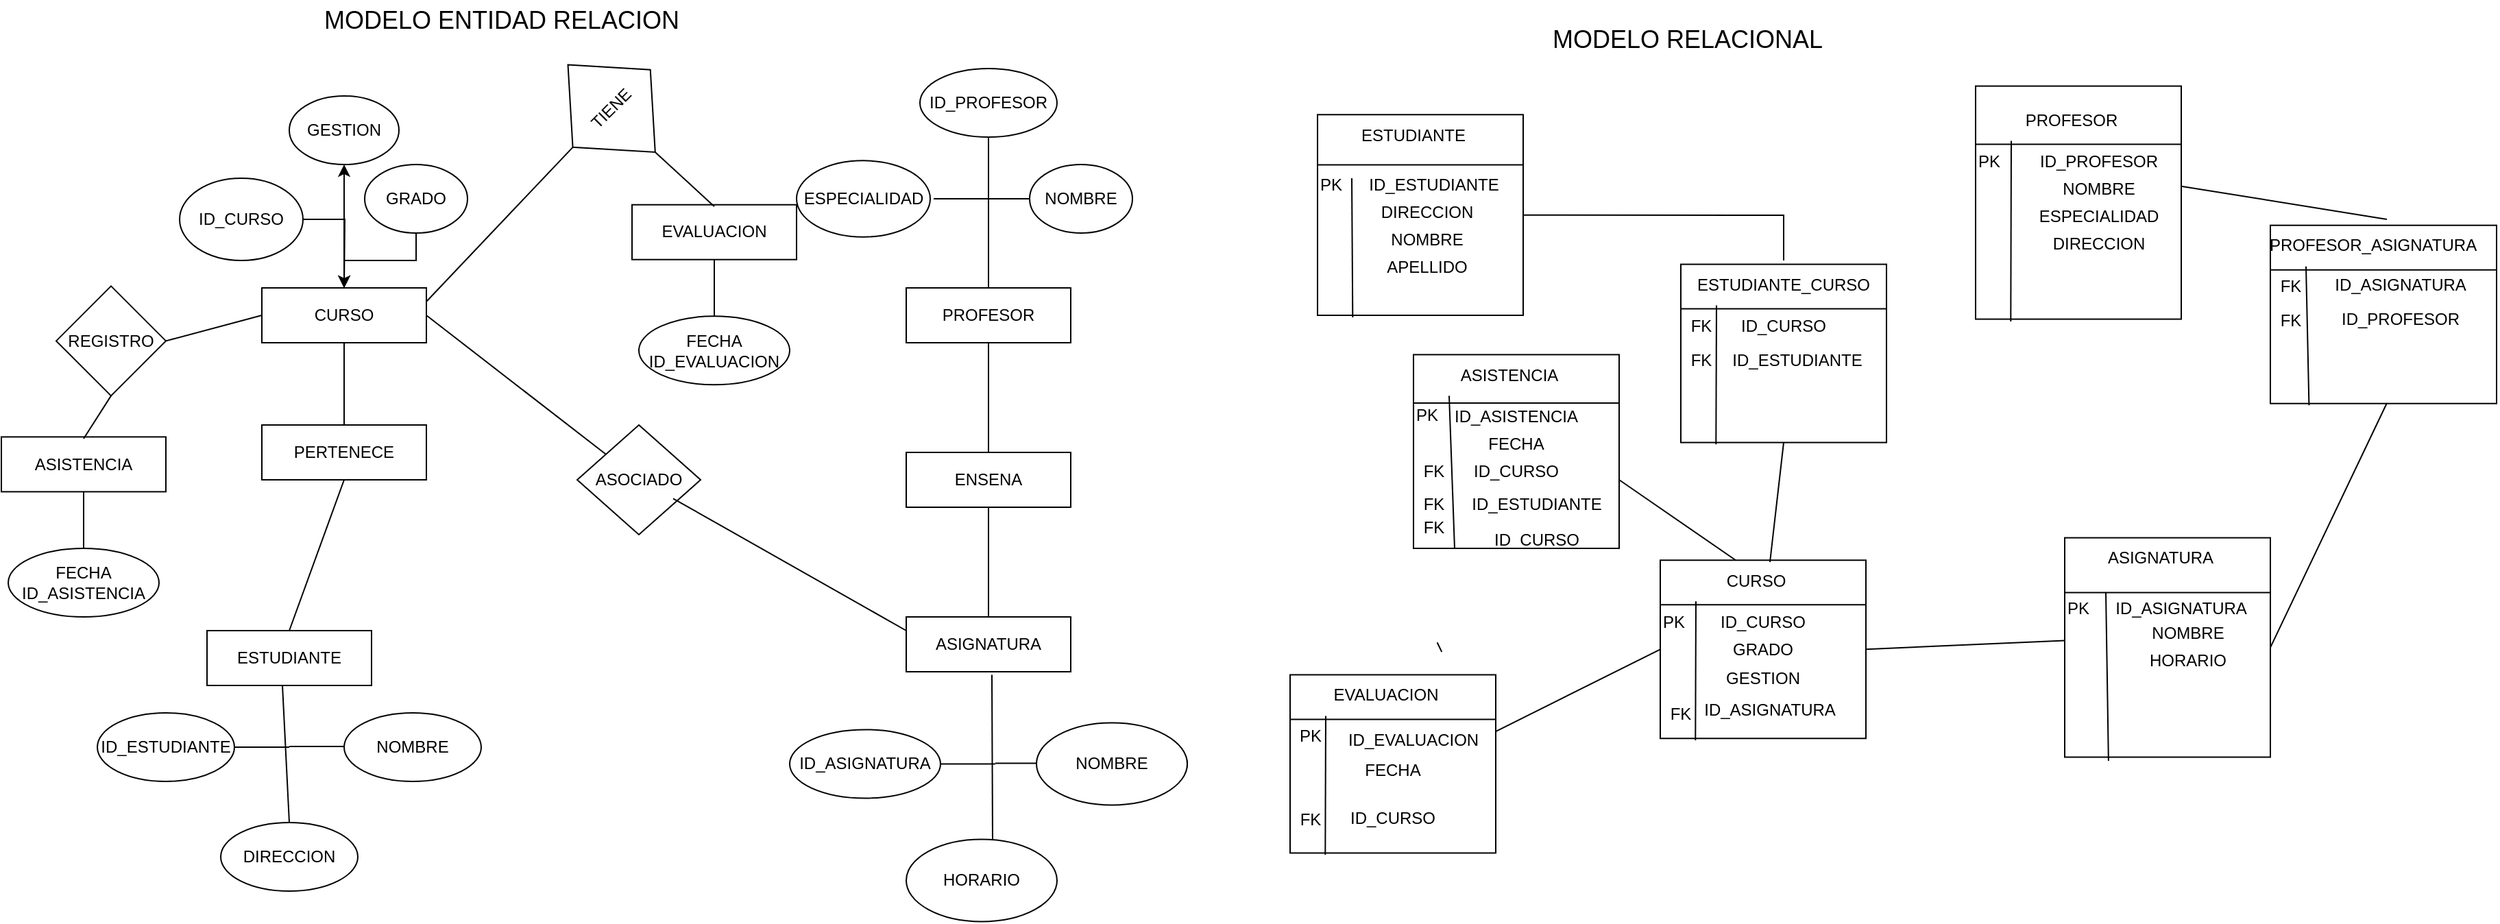 <mxfile version="24.7.7">
  <diagram name="Page-1" id="y10qe-rcsISh4g45nslB">
    <mxGraphModel dx="1948" dy="1969" grid="1" gridSize="10" guides="1" tooltips="1" connect="1" arrows="1" fold="1" page="1" pageScale="1" pageWidth="850" pageHeight="1100" math="0" shadow="0">
      <root>
        <mxCell id="0" />
        <mxCell id="1" parent="0" />
        <mxCell id="OK_pSjVrK_j9AIWoXB1a-1" value="ESTUDIANTE" style="rounded=0;whiteSpace=wrap;html=1;" parent="1" vertex="1">
          <mxGeometry x="220" y="380" width="120" height="40" as="geometry" />
        </mxCell>
        <mxCell id="OK_pSjVrK_j9AIWoXB1a-19" value="" style="edgeStyle=orthogonalEdgeStyle;rounded=0;orthogonalLoop=1;jettySize=auto;html=1;" parent="1" source="OK_pSjVrK_j9AIWoXB1a-2" target="OK_pSjVrK_j9AIWoXB1a-18" edge="1">
          <mxGeometry relative="1" as="geometry" />
        </mxCell>
        <mxCell id="OK_pSjVrK_j9AIWoXB1a-2" value="CURSO" style="rounded=0;whiteSpace=wrap;html=1;" parent="1" vertex="1">
          <mxGeometry x="260" y="130" width="120" height="40" as="geometry" />
        </mxCell>
        <mxCell id="OK_pSjVrK_j9AIWoXB1a-3" value="PROFESOR" style="rounded=0;whiteSpace=wrap;html=1;" parent="1" vertex="1">
          <mxGeometry x="730" y="130" width="120" height="40" as="geometry" />
        </mxCell>
        <mxCell id="OK_pSjVrK_j9AIWoXB1a-4" value="ASIGNATURA" style="rounded=0;whiteSpace=wrap;html=1;" parent="1" vertex="1">
          <mxGeometry x="730" y="370" width="120" height="40" as="geometry" />
        </mxCell>
        <mxCell id="OK_pSjVrK_j9AIWoXB1a-6" value="" style="endArrow=none;html=1;rounded=0;entryX=0.5;entryY=1;entryDx=0;entryDy=0;exitX=0.5;exitY=0;exitDx=0;exitDy=0;" parent="1" target="OK_pSjVrK_j9AIWoXB1a-2" edge="1">
          <mxGeometry width="50" height="50" relative="1" as="geometry">
            <mxPoint x="320" y="230" as="sourcePoint" />
            <mxPoint x="450" y="310" as="targetPoint" />
          </mxGeometry>
        </mxCell>
        <mxCell id="OK_pSjVrK_j9AIWoXB1a-7" value="" style="endArrow=none;html=1;rounded=0;entryX=0.5;entryY=1;entryDx=0;entryDy=0;exitX=0.5;exitY=0;exitDx=0;exitDy=0;" parent="1" source="OK_pSjVrK_j9AIWoXB1a-1" edge="1" target="wHgt7DHgq4H_kVuSihzv-115">
          <mxGeometry width="50" height="50" relative="1" as="geometry">
            <mxPoint x="319.5" y="370" as="sourcePoint" />
            <mxPoint x="319.5" y="310" as="targetPoint" />
          </mxGeometry>
        </mxCell>
        <mxCell id="OK_pSjVrK_j9AIWoXB1a-11" value="" style="endArrow=none;html=1;rounded=0;exitX=0.5;exitY=0;exitDx=0;exitDy=0;entryX=0.5;entryY=1;entryDx=0;entryDy=0;" parent="1" source="wHgt7DHgq4H_kVuSihzv-111" edge="1" target="OK_pSjVrK_j9AIWoXB1a-3">
          <mxGeometry width="50" height="50" relative="1" as="geometry">
            <mxPoint x="669.5" y="360" as="sourcePoint" />
            <mxPoint x="720" y="280" as="targetPoint" />
          </mxGeometry>
        </mxCell>
        <mxCell id="OK_pSjVrK_j9AIWoXB1a-14" value="" style="endArrow=none;html=1;rounded=0;entryX=1;entryY=0.5;entryDx=0;entryDy=0;" parent="1" source="OK_pSjVrK_j9AIWoXB1a-68" target="OK_pSjVrK_j9AIWoXB1a-2" edge="1">
          <mxGeometry width="50" height="50" relative="1" as="geometry">
            <mxPoint x="477.143" y="222.857" as="sourcePoint" />
            <mxPoint x="330" y="180" as="targetPoint" />
          </mxGeometry>
        </mxCell>
        <mxCell id="OK_pSjVrK_j9AIWoXB1a-18" value="GESTION" style="ellipse;whiteSpace=wrap;html=1;rounded=0;" parent="1" vertex="1">
          <mxGeometry x="280" y="-10" width="80" height="50" as="geometry" />
        </mxCell>
        <mxCell id="OK_pSjVrK_j9AIWoXB1a-22" value="DIRECCION" style="ellipse;whiteSpace=wrap;html=1;rounded=0;" parent="1" vertex="1">
          <mxGeometry x="230" y="520" width="100" height="50" as="geometry" />
        </mxCell>
        <mxCell id="OK_pSjVrK_j9AIWoXB1a-24" value="ID_ESTUDIANTE" style="ellipse;whiteSpace=wrap;html=1;rounded=0;" parent="1" vertex="1">
          <mxGeometry x="140" y="440" width="100" height="50" as="geometry" />
        </mxCell>
        <mxCell id="OK_pSjVrK_j9AIWoXB1a-26" value="NOMBRE" style="ellipse;whiteSpace=wrap;html=1;rounded=0;" parent="1" vertex="1">
          <mxGeometry x="320" y="440" width="100" height="50" as="geometry" />
        </mxCell>
        <mxCell id="OK_pSjVrK_j9AIWoXB1a-28" value="&lt;span style=&quot;color: rgba(0, 0, 0, 0); font-family: monospace; font-size: 0px; text-align: start; background-color: rgb(251, 251, 251);&quot;&gt;%3CmxGraphModel%3E%3Croot%3E%3CmxCell%20id%3D%220%22%2F%3E%3CmxCell%20id%3D%221%22%20parent%3D%220%22%2F%3E%3CmxCell%20id%3D%222%22%20value%3D%22%22%20style%3D%22endArrow%3Dnone%3Bhtml%3D1%3Brounded%3D0%3BentryX%3D1%3BentryY%3D0.5%3BentryDx%3D0%3BentryDy%3D0%3B%22%20edge%3D%221%22%20parent%3D%221%22%3E%3CmxGeometry%20width%3D%2250%22%20height%3D%2250%22%20relative%3D%221%22%20as%3D%22geometry%22%3E%3CmxPoint%20x%3D%22320%22%20y%3D%22455%22%20as%3D%22sourcePoint%22%2F%3E%3CmxPoint%20x%3D%22280%22%20y%3D%22455%22%20as%3D%22targetPoint%22%2F%3E%3C%2FmxGeometry%3E%3C%2FmxCell%3E%3C%2Froot%3E%3C%2FmxGraphModel%3E&lt;/span&gt;" style="endArrow=none;html=1;rounded=0;entryX=1;entryY=0.5;entryDx=0;entryDy=0;" parent="1" target="OK_pSjVrK_j9AIWoXB1a-24" edge="1">
          <mxGeometry width="50" height="50" relative="1" as="geometry">
            <mxPoint x="280" y="465" as="sourcePoint" />
            <mxPoint x="350" y="170" as="targetPoint" />
          </mxGeometry>
        </mxCell>
        <mxCell id="OK_pSjVrK_j9AIWoXB1a-29" value="&lt;span style=&quot;color: rgba(0, 0, 0, 0); font-family: monospace; font-size: 0px; text-align: start; background-color: rgb(251, 251, 251);&quot;&gt;%3CmxGraphModel%3E%3Croot%3E%3CmxCell%20id%3D%220%22%2F%3E%3CmxCell%20id%3D%221%22%20parent%3D%220%22%2F%3E%3CmxCell%20id%3D%222%22%20value%3D%22%22%20style%3D%22endArrow%3Dnone%3Bhtml%3D1%3Brounded%3D0%3BentryX%3D1%3BentryY%3D0.5%3BentryDx%3D0%3BentryDy%3D0%3B%22%20edge%3D%221%22%20parent%3D%221%22%3E%3CmxGeometry%20width%3D%2250%22%20height%3D%2250%22%20relative%3D%221%22%20as%3D%22geometry%22%3E%3CmxPoint%20x%3D%22320%22%20y%3D%22455%22%20as%3D%22sourcePoint%22%2F%3E%3CmxPoint%20x%3D%22280%22%20y%3D%22455%22%20as%3D%22targetPoint%22%2F%3E%3C%2FmxGeometry%3E%3C%2FmxCell%3E%3C%2Froot%3E%3C%2FmxGraphModel%3E&lt;/span&gt;" style="endArrow=none;html=1;rounded=0;entryX=1;entryY=0.5;entryDx=0;entryDy=0;" parent="1" edge="1">
          <mxGeometry width="50" height="50" relative="1" as="geometry">
            <mxPoint x="320" y="464.5" as="sourcePoint" />
            <mxPoint x="280" y="464.5" as="targetPoint" />
          </mxGeometry>
        </mxCell>
        <mxCell id="OK_pSjVrK_j9AIWoXB1a-30" value="ID_PROFESOR" style="ellipse;whiteSpace=wrap;html=1;rounded=0;" parent="1" vertex="1">
          <mxGeometry x="740" y="-30" width="100" height="50" as="geometry" />
        </mxCell>
        <mxCell id="OK_pSjVrK_j9AIWoXB1a-34" value="ID_ASIGNATURA" style="ellipse;whiteSpace=wrap;html=1;rounded=0;" parent="1" vertex="1">
          <mxGeometry x="645" y="452.22" width="110" height="50" as="geometry" />
        </mxCell>
        <mxCell id="OK_pSjVrK_j9AIWoXB1a-35" value="" style="ellipse;whiteSpace=wrap;html=1;rounded=0;" parent="1" vertex="1">
          <mxGeometry x="835" y="452.22" width="100" height="50" as="geometry" />
        </mxCell>
        <mxCell id="OK_pSjVrK_j9AIWoXB1a-36" value="&lt;span style=&quot;color: rgba(0, 0, 0, 0); font-family: monospace; font-size: 0px; text-align: start; background-color: rgb(251, 251, 251);&quot;&gt;%3CmxGraphModel%3E%3Croot%3E%3CmxCell%20id%3D%220%22%2F%3E%3CmxCell%20id%3D%221%22%20parent%3D%220%22%2F%3E%3CmxCell%20id%3D%222%22%20value%3D%22%22%20style%3D%22endArrow%3Dnone%3Bhtml%3D1%3Brounded%3D0%3BentryX%3D1%3BentryY%3D0.5%3BentryDx%3D0%3BentryDy%3D0%3B%22%20edge%3D%221%22%20parent%3D%221%22%3E%3CmxGeometry%20width%3D%2250%22%20height%3D%2250%22%20relative%3D%221%22%20as%3D%22geometry%22%3E%3CmxPoint%20x%3D%22320%22%20y%3D%22455%22%20as%3D%22sourcePoint%22%2F%3E%3CmxPoint%20x%3D%22280%22%20y%3D%22455%22%20as%3D%22targetPoint%22%2F%3E%3C%2FmxGeometry%3E%3C%2FmxCell%3E%3C%2Froot%3E%3C%2FmxGraphModel%3E&lt;/span&gt;" style="endArrow=none;html=1;rounded=0;entryX=1;entryY=0.5;entryDx=0;entryDy=0;" parent="1" target="OK_pSjVrK_j9AIWoXB1a-34" edge="1">
          <mxGeometry width="50" height="50" relative="1" as="geometry">
            <mxPoint x="795" y="477.22" as="sourcePoint" />
            <mxPoint x="865" y="182.22" as="targetPoint" />
          </mxGeometry>
        </mxCell>
        <mxCell id="OK_pSjVrK_j9AIWoXB1a-37" value="&lt;span style=&quot;color: rgba(0, 0, 0, 0); font-family: monospace; font-size: 0px; text-align: start; background-color: rgb(251, 251, 251);&quot;&gt;%3CmxGraphModel%3E%3Croot%3E%3CmxCell%20id%3D%220%22%2F%3E%3CmxCell%20id%3D%221%22%20parent%3D%220%22%2F%3E%3CmxCell%20id%3D%222%22%20value%3D%22%22%20style%3D%22endArrow%3Dnone%3Bhtml%3D1%3Brounded%3D0%3BentryX%3D1%3BentryY%3D0.5%3BentryDx%3D0%3BentryDy%3D0%3B%22%20edge%3D%221%22%20parent%3D%221%22%3E%3CmxGeometry%20width%3D%2250%22%20height%3D%2250%22%20relative%3D%221%22%20as%3D%22geometry%22%3E%3CmxPoint%20x%3D%22320%22%20y%3D%22455%22%20as%3D%22sourcePoint%22%2F%3E%3CmxPoint%20x%3D%22280%22%20y%3D%22455%22%20as%3D%22targetPoint%22%2F%3E%3C%2FmxGeometry%3E%3C%2FmxCell%3E%3C%2Froot%3E%3C%2FmxGraphModel%3E&lt;/span&gt;" style="endArrow=none;html=1;rounded=0;entryX=1;entryY=0.5;entryDx=0;entryDy=0;" parent="1" edge="1">
          <mxGeometry width="50" height="50" relative="1" as="geometry">
            <mxPoint x="835" y="476.72" as="sourcePoint" />
            <mxPoint x="795" y="476.72" as="targetPoint" />
          </mxGeometry>
        </mxCell>
        <mxCell id="OK_pSjVrK_j9AIWoXB1a-41" style="edgeStyle=orthogonalEdgeStyle;rounded=0;orthogonalLoop=1;jettySize=auto;html=1;entryX=0.5;entryY=0;entryDx=0;entryDy=0;" parent="1" source="OK_pSjVrK_j9AIWoXB1a-40" target="OK_pSjVrK_j9AIWoXB1a-2" edge="1">
          <mxGeometry relative="1" as="geometry" />
        </mxCell>
        <mxCell id="OK_pSjVrK_j9AIWoXB1a-40" value="GRADO" style="ellipse;whiteSpace=wrap;html=1;rounded=0;" parent="1" vertex="1">
          <mxGeometry x="335" y="40" width="75" height="50" as="geometry" />
        </mxCell>
        <mxCell id="OK_pSjVrK_j9AIWoXB1a-43" style="edgeStyle=orthogonalEdgeStyle;rounded=0;orthogonalLoop=1;jettySize=auto;html=1;" parent="1" source="OK_pSjVrK_j9AIWoXB1a-42" edge="1">
          <mxGeometry relative="1" as="geometry">
            <mxPoint x="320" y="130" as="targetPoint" />
          </mxGeometry>
        </mxCell>
        <mxCell id="OK_pSjVrK_j9AIWoXB1a-42" value="ID_CURSO" style="ellipse;whiteSpace=wrap;html=1;rounded=0;" parent="1" vertex="1">
          <mxGeometry x="200" y="50" width="90" height="60" as="geometry" />
        </mxCell>
        <mxCell id="OK_pSjVrK_j9AIWoXB1a-44" value="NOMBRE" style="ellipse;whiteSpace=wrap;html=1;rounded=0;" parent="1" vertex="1">
          <mxGeometry x="825" y="447.22" width="110" height="60" as="geometry" />
        </mxCell>
        <mxCell id="OK_pSjVrK_j9AIWoXB1a-46" value="ASISTENCIA" style="rounded=0;whiteSpace=wrap;html=1;" parent="1" vertex="1">
          <mxGeometry x="70" y="238.7" width="120" height="40" as="geometry" />
        </mxCell>
        <mxCell id="OK_pSjVrK_j9AIWoXB1a-48" value="REGISTRO" style="rhombus;whiteSpace=wrap;html=1;rounded=0;" parent="1" vertex="1">
          <mxGeometry x="110" y="128.7" width="80" height="80" as="geometry" />
        </mxCell>
        <mxCell id="OK_pSjVrK_j9AIWoXB1a-51" value="FECHA&lt;div&gt;ID_ASISTENCIA&lt;/div&gt;" style="ellipse;whiteSpace=wrap;html=1;rounded=0;" parent="1" vertex="1">
          <mxGeometry x="75" y="320" width="110" height="50" as="geometry" />
        </mxCell>
        <mxCell id="OK_pSjVrK_j9AIWoXB1a-53" value="NOMBRE" style="ellipse;whiteSpace=wrap;html=1;rounded=0;" parent="1" vertex="1">
          <mxGeometry x="820" y="40" width="75" height="50" as="geometry" />
        </mxCell>
        <mxCell id="OK_pSjVrK_j9AIWoXB1a-55" value="" style="endArrow=none;html=1;rounded=0;entryX=0.5;entryY=1;entryDx=0;entryDy=0;exitX=0.5;exitY=0;exitDx=0;exitDy=0;" parent="1" source="OK_pSjVrK_j9AIWoXB1a-3" edge="1">
          <mxGeometry width="50" height="50" relative="1" as="geometry">
            <mxPoint x="880" y="130" as="sourcePoint" />
            <mxPoint x="790" y="20" as="targetPoint" />
          </mxGeometry>
        </mxCell>
        <mxCell id="OK_pSjVrK_j9AIWoXB1a-56" value="" style="endArrow=none;html=1;rounded=0;entryX=0;entryY=0.5;entryDx=0;entryDy=0;" parent="1" target="OK_pSjVrK_j9AIWoXB1a-53" edge="1">
          <mxGeometry width="50" height="50" relative="1" as="geometry">
            <mxPoint x="750" y="65" as="sourcePoint" />
            <mxPoint x="800" y="30" as="targetPoint" />
          </mxGeometry>
        </mxCell>
        <mxCell id="OK_pSjVrK_j9AIWoXB1a-61" value="&lt;font style=&quot;font-size: 18px;&quot;&gt;MODELO ENTIDAD RELACION&lt;/font&gt;" style="text;html=1;align=center;verticalAlign=middle;whiteSpace=wrap;rounded=0;" parent="1" vertex="1">
          <mxGeometry x="300" y="-80" width="270" height="30" as="geometry" />
        </mxCell>
        <mxCell id="OK_pSjVrK_j9AIWoXB1a-68" value="&lt;span style=&quot;color: rgb(0, 0, 0); font-family: Helvetica; font-size: 12px; font-style: normal; font-variant-ligatures: normal; font-variant-caps: normal; font-weight: 400; letter-spacing: normal; orphans: 2; text-align: center; text-indent: 0px; text-transform: none; widows: 2; word-spacing: 0px; -webkit-text-stroke-width: 0px; white-space: normal; background-color: rgb(251, 251, 251); text-decoration-thickness: initial; text-decoration-style: initial; text-decoration-color: initial; display: inline !important; float: none;&quot;&gt;ASOCIADO&lt;/span&gt;" style="rhombus;whiteSpace=wrap;html=1;" parent="1" vertex="1">
          <mxGeometry x="490" y="230" width="90" height="80" as="geometry" />
        </mxCell>
        <mxCell id="OK_pSjVrK_j9AIWoXB1a-73" value="" style="endArrow=none;html=1;rounded=0;entryX=0.5;entryY=1;entryDx=0;entryDy=0;" parent="1" edge="1" target="OK_pSjVrK_j9AIWoXB1a-48">
          <mxGeometry width="50" height="50" relative="1" as="geometry">
            <mxPoint x="130" y="240" as="sourcePoint" />
            <mxPoint x="129.5" y="190" as="targetPoint" />
          </mxGeometry>
        </mxCell>
        <mxCell id="OK_pSjVrK_j9AIWoXB1a-74" value="" style="endArrow=none;html=1;rounded=0;entryX=0.5;entryY=1;entryDx=0;entryDy=0;exitX=0.5;exitY=0;exitDx=0;exitDy=0;" parent="1" source="OK_pSjVrK_j9AIWoXB1a-51" target="OK_pSjVrK_j9AIWoXB1a-46" edge="1">
          <mxGeometry width="50" height="50" relative="1" as="geometry">
            <mxPoint x="140" y="250" as="sourcePoint" />
            <mxPoint x="139.5" y="200" as="targetPoint" />
          </mxGeometry>
        </mxCell>
        <mxCell id="OK_pSjVrK_j9AIWoXB1a-75" value="" style="endArrow=none;html=1;rounded=0;entryX=1;entryY=0.5;entryDx=0;entryDy=0;exitX=0;exitY=0.5;exitDx=0;exitDy=0;" parent="1" source="OK_pSjVrK_j9AIWoXB1a-2" target="OK_pSjVrK_j9AIWoXB1a-48" edge="1">
          <mxGeometry width="50" height="50" relative="1" as="geometry">
            <mxPoint x="140" y="250" as="sourcePoint" />
            <mxPoint x="139.5" y="200" as="targetPoint" />
          </mxGeometry>
        </mxCell>
        <mxCell id="OK_pSjVrK_j9AIWoXB1a-76" value="" style="endArrow=none;html=1;rounded=0;entryX=1;entryY=0.5;entryDx=0;entryDy=0;exitX=0.5;exitY=0;exitDx=0;exitDy=0;" parent="1" source="OK_pSjVrK_j9AIWoXB1a-22" edge="1">
          <mxGeometry width="50" height="50" relative="1" as="geometry">
            <mxPoint x="365" y="420" as="sourcePoint" />
            <mxPoint x="275" y="420" as="targetPoint" />
          </mxGeometry>
        </mxCell>
        <mxCell id="OK_pSjVrK_j9AIWoXB1a-77" value="" style="endArrow=none;html=1;rounded=0;entryX=1;entryY=0.5;entryDx=0;entryDy=0;" parent="1" edge="1">
          <mxGeometry width="50" height="50" relative="1" as="geometry">
            <mxPoint x="793" y="532.22" as="sourcePoint" />
            <mxPoint x="792.5" y="412.22" as="targetPoint" />
          </mxGeometry>
        </mxCell>
        <mxCell id="wHgt7DHgq4H_kVuSihzv-1" value="&lt;font style=&quot;font-size: 18px;&quot;&gt;MODELO RELACIONAL&lt;/font&gt;" style="text;html=1;align=center;verticalAlign=middle;whiteSpace=wrap;rounded=0;" vertex="1" parent="1">
          <mxGeometry x="1165" y="-66.36" width="270" height="30" as="geometry" />
        </mxCell>
        <mxCell id="wHgt7DHgq4H_kVuSihzv-2" value="" style="rounded=0;whiteSpace=wrap;html=1;" vertex="1" parent="1">
          <mxGeometry x="1510" y="-17.21" width="150" height="170" as="geometry" />
        </mxCell>
        <mxCell id="wHgt7DHgq4H_kVuSihzv-3" value="" style="endArrow=none;html=1;rounded=0;exitX=0;exitY=0.25;exitDx=0;exitDy=0;entryX=1;entryY=0.25;entryDx=0;entryDy=0;" edge="1" parent="1" source="wHgt7DHgq4H_kVuSihzv-2" target="wHgt7DHgq4H_kVuSihzv-2">
          <mxGeometry width="50" height="50" relative="1" as="geometry">
            <mxPoint x="1450" y="152.79" as="sourcePoint" />
            <mxPoint x="1500" y="102.79" as="targetPoint" />
          </mxGeometry>
        </mxCell>
        <mxCell id="wHgt7DHgq4H_kVuSihzv-4" value="" style="endArrow=none;html=1;rounded=0;exitX=0.171;exitY=1.01;exitDx=0;exitDy=0;exitPerimeter=0;" edge="1" parent="1" source="wHgt7DHgq4H_kVuSihzv-2">
          <mxGeometry width="50" height="50" relative="1" as="geometry">
            <mxPoint x="1450" y="152.79" as="sourcePoint" />
            <mxPoint x="1536" y="22.79" as="targetPoint" />
          </mxGeometry>
        </mxCell>
        <mxCell id="wHgt7DHgq4H_kVuSihzv-5" value="" style="rounded=0;whiteSpace=wrap;html=1;" vertex="1" parent="1">
          <mxGeometry x="1030" y="3.64" width="150" height="146.36" as="geometry" />
        </mxCell>
        <mxCell id="wHgt7DHgq4H_kVuSihzv-6" value="" style="endArrow=none;html=1;rounded=0;exitX=0;exitY=0.25;exitDx=0;exitDy=0;entryX=1;entryY=0.25;entryDx=0;entryDy=0;" edge="1" parent="1" source="wHgt7DHgq4H_kVuSihzv-5" target="wHgt7DHgq4H_kVuSihzv-5">
          <mxGeometry width="50" height="50" relative="1" as="geometry">
            <mxPoint x="970" y="173.64" as="sourcePoint" />
            <mxPoint x="1020" y="123.64" as="targetPoint" />
          </mxGeometry>
        </mxCell>
        <mxCell id="wHgt7DHgq4H_kVuSihzv-7" value="" style="endArrow=none;html=1;rounded=0;exitX=0.171;exitY=1.01;exitDx=0;exitDy=0;exitPerimeter=0;" edge="1" parent="1" source="wHgt7DHgq4H_kVuSihzv-5">
          <mxGeometry width="50" height="50" relative="1" as="geometry">
            <mxPoint x="970" y="173.64" as="sourcePoint" />
            <mxPoint x="1055" y="50" as="targetPoint" />
          </mxGeometry>
        </mxCell>
        <mxCell id="wHgt7DHgq4H_kVuSihzv-8" value="&lt;font style=&quot;vertical-align: inherit;&quot;&gt;&lt;font style=&quot;vertical-align: inherit;&quot;&gt;PROFESOR&lt;/font&gt;&lt;/font&gt;" style="text;html=1;align=center;verticalAlign=middle;whiteSpace=wrap;rounded=0;" vertex="1" parent="1">
          <mxGeometry x="1550" y="-7.21" width="60" height="30" as="geometry" />
        </mxCell>
        <mxCell id="wHgt7DHgq4H_kVuSihzv-9" value="&lt;font style=&quot;vertical-align: inherit;&quot;&gt;&lt;font style=&quot;vertical-align: inherit;&quot;&gt;ESTUDIANTE&lt;/font&gt;&lt;/font&gt;" style="text;html=1;align=center;verticalAlign=middle;whiteSpace=wrap;rounded=0;" vertex="1" parent="1">
          <mxGeometry x="1070" y="3.64" width="60" height="30" as="geometry" />
        </mxCell>
        <mxCell id="wHgt7DHgq4H_kVuSihzv-10" value="ID_PROFESOR" style="text;html=1;align=center;verticalAlign=middle;whiteSpace=wrap;rounded=0;" vertex="1" parent="1">
          <mxGeometry x="1570" y="22.79" width="60" height="30" as="geometry" />
        </mxCell>
        <mxCell id="wHgt7DHgq4H_kVuSihzv-11" value="NOMBRE" style="text;html=1;align=center;verticalAlign=middle;whiteSpace=wrap;rounded=0;" vertex="1" parent="1">
          <mxGeometry x="1570" y="42.79" width="60" height="30" as="geometry" />
        </mxCell>
        <mxCell id="wHgt7DHgq4H_kVuSihzv-12" value="ESPECIALIDAD" style="text;html=1;align=center;verticalAlign=middle;whiteSpace=wrap;rounded=0;" vertex="1" parent="1">
          <mxGeometry x="1570" y="62.79" width="60" height="30" as="geometry" />
        </mxCell>
        <mxCell id="wHgt7DHgq4H_kVuSihzv-13" value="DIRECCION" style="text;html=1;align=center;verticalAlign=middle;whiteSpace=wrap;rounded=0;" vertex="1" parent="1">
          <mxGeometry x="1570" y="82.79" width="60" height="30" as="geometry" />
        </mxCell>
        <mxCell id="wHgt7DHgq4H_kVuSihzv-16" value="APELLIDO" style="text;html=1;align=center;verticalAlign=middle;whiteSpace=wrap;rounded=0;" vertex="1" parent="1">
          <mxGeometry x="1080" y="100.0" width="60" height="30" as="geometry" />
        </mxCell>
        <mxCell id="wHgt7DHgq4H_kVuSihzv-17" value="DIRECCION" style="text;html=1;align=center;verticalAlign=middle;whiteSpace=wrap;rounded=0;" vertex="1" parent="1">
          <mxGeometry x="1080" y="60.0" width="60" height="30" as="geometry" />
        </mxCell>
        <mxCell id="wHgt7DHgq4H_kVuSihzv-18" value="ID_ESTUDIANTE" style="text;html=1;align=center;verticalAlign=middle;whiteSpace=wrap;rounded=0;" vertex="1" parent="1">
          <mxGeometry x="1085" y="40.0" width="60" height="30" as="geometry" />
        </mxCell>
        <mxCell id="wHgt7DHgq4H_kVuSihzv-19" value="" style="rounded=0;whiteSpace=wrap;html=1;" vertex="1" parent="1">
          <mxGeometry x="1100" y="178.7" width="150" height="141.3" as="geometry" />
        </mxCell>
        <mxCell id="wHgt7DHgq4H_kVuSihzv-20" value="" style="endArrow=none;html=1;rounded=0;exitX=0;exitY=0.25;exitDx=0;exitDy=0;entryX=1;entryY=0.25;entryDx=0;entryDy=0;" edge="1" parent="1" source="wHgt7DHgq4H_kVuSihzv-19" target="wHgt7DHgq4H_kVuSihzv-19">
          <mxGeometry width="50" height="50" relative="1" as="geometry">
            <mxPoint x="1040" y="348.7" as="sourcePoint" />
            <mxPoint x="1090" y="298.7" as="targetPoint" />
          </mxGeometry>
        </mxCell>
        <mxCell id="wHgt7DHgq4H_kVuSihzv-21" value="" style="endArrow=none;html=1;rounded=0;exitX=0.75;exitY=1;exitDx=0;exitDy=0;" edge="1" parent="1" source="wHgt7DHgq4H_kVuSihzv-108">
          <mxGeometry width="50" height="50" relative="1" as="geometry">
            <mxPoint x="1126" y="305.06" as="sourcePoint" />
            <mxPoint x="1126" y="208.7" as="targetPoint" />
          </mxGeometry>
        </mxCell>
        <mxCell id="wHgt7DHgq4H_kVuSihzv-22" value="ASISTENCIA" style="text;html=1;align=center;verticalAlign=middle;whiteSpace=wrap;rounded=0;" vertex="1" parent="1">
          <mxGeometry x="1140" y="178.7" width="60" height="30" as="geometry" />
        </mxCell>
        <mxCell id="wHgt7DHgq4H_kVuSihzv-23" value="ID_ASISTENCIA" style="text;html=1;align=center;verticalAlign=middle;whiteSpace=wrap;rounded=0;" vertex="1" parent="1">
          <mxGeometry x="1145" y="208.7" width="60" height="30" as="geometry" />
        </mxCell>
        <mxCell id="wHgt7DHgq4H_kVuSihzv-24" value="ID_CURSO" style="text;html=1;align=center;verticalAlign=middle;whiteSpace=wrap;rounded=0;" vertex="1" parent="1">
          <mxGeometry x="1145" y="248.7" width="60" height="30" as="geometry" />
        </mxCell>
        <mxCell id="wHgt7DHgq4H_kVuSihzv-25" value="FECHA" style="text;html=1;align=center;verticalAlign=middle;whiteSpace=wrap;rounded=0;" vertex="1" parent="1">
          <mxGeometry x="1145" y="228.7" width="60" height="30" as="geometry" />
        </mxCell>
        <mxCell id="wHgt7DHgq4H_kVuSihzv-26" value="" style="rounded=0;whiteSpace=wrap;html=1;" vertex="1" parent="1">
          <mxGeometry x="1010" y="412.22" width="150" height="130" as="geometry" />
        </mxCell>
        <mxCell id="wHgt7DHgq4H_kVuSihzv-27" value="" style="endArrow=none;html=1;rounded=0;exitX=0;exitY=0.25;exitDx=0;exitDy=0;entryX=1;entryY=0.25;entryDx=0;entryDy=0;" edge="1" parent="1" source="wHgt7DHgq4H_kVuSihzv-26" target="wHgt7DHgq4H_kVuSihzv-26">
          <mxGeometry width="50" height="50" relative="1" as="geometry">
            <mxPoint x="950" y="582.22" as="sourcePoint" />
            <mxPoint x="1000" y="532.22" as="targetPoint" />
          </mxGeometry>
        </mxCell>
        <mxCell id="wHgt7DHgq4H_kVuSihzv-28" value="" style="endArrow=none;html=1;rounded=0;exitX=0.171;exitY=1.01;exitDx=0;exitDy=0;exitPerimeter=0;" edge="1" parent="1" source="wHgt7DHgq4H_kVuSihzv-26">
          <mxGeometry width="50" height="50" relative="1" as="geometry">
            <mxPoint x="950" y="582.22" as="sourcePoint" />
            <mxPoint x="1036" y="442.22" as="targetPoint" />
          </mxGeometry>
        </mxCell>
        <mxCell id="wHgt7DHgq4H_kVuSihzv-29" value="EVALUACION" style="text;html=1;align=center;verticalAlign=middle;whiteSpace=wrap;rounded=0;" vertex="1" parent="1">
          <mxGeometry x="1050" y="412.22" width="60" height="30" as="geometry" />
        </mxCell>
        <mxCell id="wHgt7DHgq4H_kVuSihzv-30" value="ID_EVALUACION" style="text;html=1;align=center;verticalAlign=middle;whiteSpace=wrap;rounded=0;" vertex="1" parent="1">
          <mxGeometry x="1070" y="447.87" width="60" height="24.35" as="geometry" />
        </mxCell>
        <mxCell id="wHgt7DHgq4H_kVuSihzv-31" value="ID_CURSO" style="text;html=1;align=center;verticalAlign=middle;whiteSpace=wrap;rounded=0;" vertex="1" parent="1">
          <mxGeometry x="1055" y="502.22" width="60" height="30" as="geometry" />
        </mxCell>
        <mxCell id="wHgt7DHgq4H_kVuSihzv-32" value="FECHA" style="text;html=1;align=center;verticalAlign=middle;whiteSpace=wrap;rounded=0;" vertex="1" parent="1">
          <mxGeometry x="1055" y="467.22" width="60" height="30" as="geometry" />
        </mxCell>
        <mxCell id="wHgt7DHgq4H_kVuSihzv-33" value="PK" style="text;html=1;align=center;verticalAlign=middle;whiteSpace=wrap;rounded=0;" vertex="1" parent="1">
          <mxGeometry x="1490" y="22.79" width="60" height="30" as="geometry" />
        </mxCell>
        <mxCell id="wHgt7DHgq4H_kVuSihzv-34" value="PK" style="text;html=1;align=center;verticalAlign=middle;whiteSpace=wrap;rounded=0;" vertex="1" parent="1">
          <mxGeometry x="1010" y="40.0" width="60" height="30" as="geometry" />
        </mxCell>
        <mxCell id="wHgt7DHgq4H_kVuSihzv-35" value="PK" style="text;html=1;align=center;verticalAlign=middle;whiteSpace=wrap;rounded=0;" vertex="1" parent="1">
          <mxGeometry x="1080" y="208.05" width="60" height="30" as="geometry" />
        </mxCell>
        <mxCell id="wHgt7DHgq4H_kVuSihzv-36" value="PK" style="text;html=1;align=center;verticalAlign=middle;whiteSpace=wrap;rounded=0;" vertex="1" parent="1">
          <mxGeometry x="995" y="442.22" width="60" height="30" as="geometry" />
        </mxCell>
        <mxCell id="wHgt7DHgq4H_kVuSihzv-37" value="" style="rounded=0;whiteSpace=wrap;html=1;" vertex="1" parent="1">
          <mxGeometry x="1280" y="328.64" width="150" height="130" as="geometry" />
        </mxCell>
        <mxCell id="wHgt7DHgq4H_kVuSihzv-38" value="" style="endArrow=none;html=1;rounded=0;exitX=0;exitY=0.25;exitDx=0;exitDy=0;entryX=1;entryY=0.25;entryDx=0;entryDy=0;" edge="1" parent="1" source="wHgt7DHgq4H_kVuSihzv-37" target="wHgt7DHgq4H_kVuSihzv-37">
          <mxGeometry width="50" height="50" relative="1" as="geometry">
            <mxPoint x="1220" y="498.64" as="sourcePoint" />
            <mxPoint x="1270" y="448.64" as="targetPoint" />
          </mxGeometry>
        </mxCell>
        <mxCell id="wHgt7DHgq4H_kVuSihzv-39" value="" style="endArrow=none;html=1;rounded=0;exitX=0.171;exitY=1.01;exitDx=0;exitDy=0;exitPerimeter=0;" edge="1" parent="1" source="wHgt7DHgq4H_kVuSihzv-37">
          <mxGeometry width="50" height="50" relative="1" as="geometry">
            <mxPoint x="1220" y="498.64" as="sourcePoint" />
            <mxPoint x="1306" y="358.64" as="targetPoint" />
          </mxGeometry>
        </mxCell>
        <mxCell id="wHgt7DHgq4H_kVuSihzv-40" value="&lt;font style=&quot;vertical-align: inherit;&quot;&gt;&lt;font style=&quot;vertical-align: inherit;&quot;&gt;CURSO&lt;/font&gt;&lt;/font&gt;" style="text;html=1;align=center;verticalAlign=middle;whiteSpace=wrap;rounded=0;" vertex="1" parent="1">
          <mxGeometry x="1320" y="328.64" width="60" height="30" as="geometry" />
        </mxCell>
        <mxCell id="wHgt7DHgq4H_kVuSihzv-41" value="ID_CURSO" style="text;html=1;align=center;verticalAlign=middle;whiteSpace=wrap;rounded=0;" vertex="1" parent="1">
          <mxGeometry x="1325" y="358.64" width="60" height="30" as="geometry" />
        </mxCell>
        <mxCell id="wHgt7DHgq4H_kVuSihzv-42" value="GRADO" style="text;html=1;align=center;verticalAlign=middle;whiteSpace=wrap;rounded=0;" vertex="1" parent="1">
          <mxGeometry x="1325" y="378.64" width="60" height="30" as="geometry" />
        </mxCell>
        <mxCell id="wHgt7DHgq4H_kVuSihzv-45" value="NOMBRE" style="text;html=1;align=center;verticalAlign=middle;whiteSpace=wrap;rounded=0;" vertex="1" parent="1">
          <mxGeometry x="1080" y="80.0" width="60" height="30" as="geometry" />
        </mxCell>
        <mxCell id="wHgt7DHgq4H_kVuSihzv-51" value="" style="rounded=0;whiteSpace=wrap;html=1;" vertex="1" parent="1">
          <mxGeometry x="1575" y="312.28" width="150" height="160" as="geometry" />
        </mxCell>
        <mxCell id="wHgt7DHgq4H_kVuSihzv-52" value="" style="endArrow=none;html=1;rounded=0;exitX=0;exitY=0.25;exitDx=0;exitDy=0;entryX=1;entryY=0.25;entryDx=0;entryDy=0;" edge="1" parent="1" source="wHgt7DHgq4H_kVuSihzv-51" target="wHgt7DHgq4H_kVuSihzv-51">
          <mxGeometry width="50" height="50" relative="1" as="geometry">
            <mxPoint x="1515" y="482.28" as="sourcePoint" />
            <mxPoint x="1565" y="432.28" as="targetPoint" />
          </mxGeometry>
        </mxCell>
        <mxCell id="wHgt7DHgq4H_kVuSihzv-53" value="" style="endArrow=none;html=1;rounded=0;exitX=0.213;exitY=1.017;exitDx=0;exitDy=0;entryX=0.75;entryY=0;entryDx=0;entryDy=0;exitPerimeter=0;" edge="1" parent="1" source="wHgt7DHgq4H_kVuSihzv-51">
          <mxGeometry width="50" height="50" relative="1" as="geometry">
            <mxPoint x="1515" y="482.28" as="sourcePoint" />
            <mxPoint x="1605" y="352.28" as="targetPoint" />
          </mxGeometry>
        </mxCell>
        <mxCell id="wHgt7DHgq4H_kVuSihzv-54" value="&lt;font style=&quot;vertical-align: inherit;&quot;&gt;&lt;font style=&quot;vertical-align: inherit;&quot;&gt;ASIGNATURA&lt;/font&gt;&lt;/font&gt;" style="text;html=1;align=center;verticalAlign=middle;whiteSpace=wrap;rounded=0;" vertex="1" parent="1">
          <mxGeometry x="1615" y="312.28" width="60" height="30" as="geometry" />
        </mxCell>
        <mxCell id="wHgt7DHgq4H_kVuSihzv-55" value="ID_ASIGNATURA" style="text;html=1;align=center;verticalAlign=middle;whiteSpace=wrap;rounded=0;" vertex="1" parent="1">
          <mxGeometry x="1630" y="352.28" width="60" height="24.35" as="geometry" />
        </mxCell>
        <mxCell id="wHgt7DHgq4H_kVuSihzv-58" value="NOMBRE" style="text;html=1;align=center;verticalAlign=middle;whiteSpace=wrap;rounded=0;" vertex="1" parent="1">
          <mxGeometry x="1635" y="367.28" width="60" height="30" as="geometry" />
        </mxCell>
        <mxCell id="wHgt7DHgq4H_kVuSihzv-59" value="HORARIO" style="text;html=1;align=center;verticalAlign=middle;whiteSpace=wrap;rounded=0;" vertex="1" parent="1">
          <mxGeometry x="1635" y="387.28" width="60" height="30" as="geometry" />
        </mxCell>
        <mxCell id="wHgt7DHgq4H_kVuSihzv-65" value="GESTION" style="text;html=1;align=center;verticalAlign=middle;whiteSpace=wrap;rounded=0;" vertex="1" parent="1">
          <mxGeometry x="1325" y="400" width="60" height="30" as="geometry" />
        </mxCell>
        <mxCell id="wHgt7DHgq4H_kVuSihzv-66" value="PK" style="text;html=1;align=center;verticalAlign=middle;whiteSpace=wrap;rounded=0;" vertex="1" parent="1">
          <mxGeometry x="1260" y="358.64" width="60" height="30" as="geometry" />
        </mxCell>
        <mxCell id="wHgt7DHgq4H_kVuSihzv-67" value="PK" style="text;html=1;align=center;verticalAlign=middle;whiteSpace=wrap;rounded=0;" vertex="1" parent="1">
          <mxGeometry x="1555" y="348.64" width="60" height="30" as="geometry" />
        </mxCell>
        <mxCell id="wHgt7DHgq4H_kVuSihzv-68" value="FK" style="text;html=1;align=center;verticalAlign=middle;whiteSpace=wrap;rounded=0;" vertex="1" parent="1">
          <mxGeometry x="995" y="502.87" width="60" height="30" as="geometry" />
        </mxCell>
        <mxCell id="wHgt7DHgq4H_kVuSihzv-69" value="ID_ESTUDIANTE" style="text;html=1;align=center;verticalAlign=middle;whiteSpace=wrap;rounded=0;" vertex="1" parent="1">
          <mxGeometry x="1160" y="273.05" width="60" height="30" as="geometry" />
        </mxCell>
        <mxCell id="wHgt7DHgq4H_kVuSihzv-70" value="FK" style="text;html=1;align=center;verticalAlign=middle;whiteSpace=wrap;rounded=0;" vertex="1" parent="1">
          <mxGeometry x="1085" y="248.7" width="60" height="30" as="geometry" />
        </mxCell>
        <mxCell id="wHgt7DHgq4H_kVuSihzv-72" value="" style="endArrow=none;html=1;rounded=0;exitX=0.171;exitY=1.01;exitDx=0;exitDy=0;exitPerimeter=0;" edge="1" parent="1">
          <mxGeometry width="50" height="50" relative="1" as="geometry">
            <mxPoint x="1120.65" y="395.59" as="sourcePoint" />
            <mxPoint x="1117.278" y="388.64" as="targetPoint" />
          </mxGeometry>
        </mxCell>
        <mxCell id="wHgt7DHgq4H_kVuSihzv-71" value="FK" style="text;html=1;align=center;verticalAlign=middle;whiteSpace=wrap;rounded=0;" vertex="1" parent="1">
          <mxGeometry x="1085" y="273.05" width="60" height="30" as="geometry" />
        </mxCell>
        <mxCell id="wHgt7DHgq4H_kVuSihzv-76" value="" style="rounded=0;whiteSpace=wrap;html=1;" vertex="1" parent="1">
          <mxGeometry x="1295" y="112.79" width="150" height="130" as="geometry" />
        </mxCell>
        <mxCell id="wHgt7DHgq4H_kVuSihzv-77" value="" style="endArrow=none;html=1;rounded=0;exitX=0;exitY=0.25;exitDx=0;exitDy=0;entryX=1;entryY=0.25;entryDx=0;entryDy=0;" edge="1" parent="1" source="wHgt7DHgq4H_kVuSihzv-76" target="wHgt7DHgq4H_kVuSihzv-76">
          <mxGeometry width="50" height="50" relative="1" as="geometry">
            <mxPoint x="1235" y="282.79" as="sourcePoint" />
            <mxPoint x="1285" y="232.79" as="targetPoint" />
          </mxGeometry>
        </mxCell>
        <mxCell id="wHgt7DHgq4H_kVuSihzv-78" value="" style="endArrow=none;html=1;rounded=0;exitX=0.171;exitY=1.01;exitDx=0;exitDy=0;exitPerimeter=0;" edge="1" parent="1" source="wHgt7DHgq4H_kVuSihzv-76">
          <mxGeometry width="50" height="50" relative="1" as="geometry">
            <mxPoint x="1235" y="282.79" as="sourcePoint" />
            <mxPoint x="1321" y="142.79" as="targetPoint" />
          </mxGeometry>
        </mxCell>
        <mxCell id="wHgt7DHgq4H_kVuSihzv-79" value="ESTUDIANTE_CURSO" style="text;html=1;align=center;verticalAlign=middle;whiteSpace=wrap;rounded=0;" vertex="1" parent="1">
          <mxGeometry x="1340" y="112.79" width="60" height="30" as="geometry" />
        </mxCell>
        <mxCell id="wHgt7DHgq4H_kVuSihzv-82" value="FK" style="text;html=1;align=center;verticalAlign=middle;whiteSpace=wrap;rounded=0;" vertex="1" parent="1">
          <mxGeometry x="1280" y="142.79" width="60" height="30" as="geometry" />
        </mxCell>
        <mxCell id="wHgt7DHgq4H_kVuSihzv-83" value="FK" style="text;html=1;align=center;verticalAlign=middle;whiteSpace=wrap;rounded=0;" vertex="1" parent="1">
          <mxGeometry x="1280" y="167.79" width="60" height="30" as="geometry" />
        </mxCell>
        <mxCell id="wHgt7DHgq4H_kVuSihzv-84" value="ID_CURSO" style="text;html=1;align=center;verticalAlign=middle;whiteSpace=wrap;rounded=0;" vertex="1" parent="1">
          <mxGeometry x="1340" y="142.79" width="60" height="30" as="geometry" />
        </mxCell>
        <mxCell id="wHgt7DHgq4H_kVuSihzv-85" style="edgeStyle=orthogonalEdgeStyle;rounded=0;orthogonalLoop=1;jettySize=auto;html=1;exitX=0.5;exitY=1;exitDx=0;exitDy=0;" edge="1" parent="1" source="wHgt7DHgq4H_kVuSihzv-5" target="wHgt7DHgq4H_kVuSihzv-5">
          <mxGeometry relative="1" as="geometry" />
        </mxCell>
        <mxCell id="wHgt7DHgq4H_kVuSihzv-86" value="ID_ESTUDIANTE" style="text;html=1;align=center;verticalAlign=middle;whiteSpace=wrap;rounded=0;" vertex="1" parent="1">
          <mxGeometry x="1350" y="167.79" width="60" height="30" as="geometry" />
        </mxCell>
        <mxCell id="wHgt7DHgq4H_kVuSihzv-88" value="" style="endArrow=none;html=1;rounded=0;entryX=1;entryY=0.5;entryDx=0;entryDy=0;" edge="1" parent="1" target="wHgt7DHgq4H_kVuSihzv-5">
          <mxGeometry width="50" height="50" relative="1" as="geometry">
            <mxPoint x="1370" y="110" as="sourcePoint" />
            <mxPoint x="1430" y="210" as="targetPoint" />
            <Array as="points">
              <mxPoint x="1370" y="77" />
            </Array>
          </mxGeometry>
        </mxCell>
        <mxCell id="wHgt7DHgq4H_kVuSihzv-89" value="" style="endArrow=none;html=1;rounded=0;entryX=0.5;entryY=1;entryDx=0;entryDy=0;" edge="1" parent="1" target="wHgt7DHgq4H_kVuSihzv-76">
          <mxGeometry width="50" height="50" relative="1" as="geometry">
            <mxPoint x="1370" y="243" as="sourcePoint" />
            <mxPoint x="1190" y="87" as="targetPoint" />
            <Array as="points">
              <mxPoint x="1360" y="330" />
            </Array>
          </mxGeometry>
        </mxCell>
        <mxCell id="wHgt7DHgq4H_kVuSihzv-90" value="" style="rounded=0;whiteSpace=wrap;html=1;" vertex="1" parent="1">
          <mxGeometry x="1725" y="84.35" width="165" height="130" as="geometry" />
        </mxCell>
        <mxCell id="wHgt7DHgq4H_kVuSihzv-91" value="" style="endArrow=none;html=1;rounded=0;exitX=0;exitY=0.25;exitDx=0;exitDy=0;entryX=1;entryY=0.25;entryDx=0;entryDy=0;" edge="1" parent="1" source="wHgt7DHgq4H_kVuSihzv-90" target="wHgt7DHgq4H_kVuSihzv-90">
          <mxGeometry width="50" height="50" relative="1" as="geometry">
            <mxPoint x="1665" y="254.35" as="sourcePoint" />
            <mxPoint x="1715" y="204.35" as="targetPoint" />
          </mxGeometry>
        </mxCell>
        <mxCell id="wHgt7DHgq4H_kVuSihzv-92" value="" style="endArrow=none;html=1;rounded=0;exitX=0.171;exitY=1.01;exitDx=0;exitDy=0;exitPerimeter=0;" edge="1" parent="1" source="wHgt7DHgq4H_kVuSihzv-90">
          <mxGeometry width="50" height="50" relative="1" as="geometry">
            <mxPoint x="1665" y="254.35" as="sourcePoint" />
            <mxPoint x="1751" y="114.35" as="targetPoint" />
          </mxGeometry>
        </mxCell>
        <mxCell id="wHgt7DHgq4H_kVuSihzv-93" value="PROFESOR_ASIGNATURA" style="text;html=1;align=center;verticalAlign=middle;whiteSpace=wrap;rounded=0;" vertex="1" parent="1">
          <mxGeometry x="1770" y="84.35" width="60" height="30" as="geometry" />
        </mxCell>
        <mxCell id="wHgt7DHgq4H_kVuSihzv-94" value="FK" style="text;html=1;align=center;verticalAlign=middle;whiteSpace=wrap;rounded=0;" vertex="1" parent="1">
          <mxGeometry x="1710" y="114.35" width="60" height="30" as="geometry" />
        </mxCell>
        <mxCell id="wHgt7DHgq4H_kVuSihzv-95" value="FK" style="text;html=1;align=center;verticalAlign=middle;whiteSpace=wrap;rounded=0;" vertex="1" parent="1">
          <mxGeometry x="1710" y="139.35" width="60" height="30" as="geometry" />
        </mxCell>
        <mxCell id="wHgt7DHgq4H_kVuSihzv-98" value="ID_ASIGNATURA" style="text;html=1;align=center;verticalAlign=middle;whiteSpace=wrap;rounded=0;" vertex="1" parent="1">
          <mxGeometry x="1790" y="115.61" width="60" height="24.35" as="geometry" />
        </mxCell>
        <mxCell id="wHgt7DHgq4H_kVuSihzv-99" value="ID_PROFESOR" style="text;html=1;align=center;verticalAlign=middle;whiteSpace=wrap;rounded=0;" vertex="1" parent="1">
          <mxGeometry x="1790" y="137.79" width="60" height="30" as="geometry" />
        </mxCell>
        <mxCell id="wHgt7DHgq4H_kVuSihzv-100" value="" style="endArrow=none;html=1;rounded=0;entryX=0.5;entryY=1;entryDx=0;entryDy=0;" edge="1" parent="1">
          <mxGeometry width="50" height="50" relative="1" as="geometry">
            <mxPoint x="1660" y="55.85" as="sourcePoint" />
            <mxPoint x="1660" y="55.85" as="targetPoint" />
            <Array as="points">
              <mxPoint x="1810" y="80" />
            </Array>
          </mxGeometry>
        </mxCell>
        <mxCell id="wHgt7DHgq4H_kVuSihzv-101" value="" style="endArrow=none;html=1;rounded=0;entryX=1;entryY=0.5;entryDx=0;entryDy=0;" edge="1" parent="1" target="wHgt7DHgq4H_kVuSihzv-51">
          <mxGeometry width="50" height="50" relative="1" as="geometry">
            <mxPoint x="1810" y="214" as="sourcePoint" />
            <mxPoint x="1670" y="190.2" as="targetPoint" />
            <Array as="points">
              <mxPoint x="1810" y="214.35" />
            </Array>
          </mxGeometry>
        </mxCell>
        <mxCell id="wHgt7DHgq4H_kVuSihzv-102" value="" style="endArrow=none;html=1;rounded=0;entryX=1;entryY=0.5;entryDx=0;entryDy=0;" edge="1" parent="1" target="wHgt7DHgq4H_kVuSihzv-37">
          <mxGeometry width="50" height="50" relative="1" as="geometry">
            <mxPoint x="1575" y="387.28" as="sourcePoint" />
            <mxPoint x="1490" y="565.28" as="targetPoint" />
            <Array as="points">
              <mxPoint x="1575" y="387.63" />
            </Array>
          </mxGeometry>
        </mxCell>
        <mxCell id="wHgt7DHgq4H_kVuSihzv-103" value="ID_ASIGNATURA" style="text;html=1;align=center;verticalAlign=middle;whiteSpace=wrap;rounded=0;" vertex="1" parent="1">
          <mxGeometry x="1330" y="425.65" width="60" height="24.35" as="geometry" />
        </mxCell>
        <mxCell id="wHgt7DHgq4H_kVuSihzv-104" value="FK" style="text;html=1;align=center;verticalAlign=middle;whiteSpace=wrap;rounded=0;" vertex="1" parent="1">
          <mxGeometry x="1265" y="425.65" width="60" height="30" as="geometry" />
        </mxCell>
        <mxCell id="wHgt7DHgq4H_kVuSihzv-105" value="" style="endArrow=none;html=1;rounded=0;entryX=1;entryY=0.318;entryDx=0;entryDy=0;entryPerimeter=0;exitX=0;exitY=0.5;exitDx=0;exitDy=0;" edge="1" parent="1" source="wHgt7DHgq4H_kVuSihzv-37" target="wHgt7DHgq4H_kVuSihzv-26">
          <mxGeometry width="50" height="50" relative="1" as="geometry">
            <mxPoint x="1230" y="330" as="sourcePoint" />
            <mxPoint x="1380" y="253" as="targetPoint" />
            <Array as="points" />
          </mxGeometry>
        </mxCell>
        <mxCell id="wHgt7DHgq4H_kVuSihzv-106" value="" style="endArrow=none;html=1;rounded=0;entryX=1;entryY=0.318;entryDx=0;entryDy=0;entryPerimeter=0;exitX=0.25;exitY=0;exitDx=0;exitDy=0;" edge="1" parent="1" source="wHgt7DHgq4H_kVuSihzv-40">
          <mxGeometry width="50" height="50" relative="1" as="geometry">
            <mxPoint x="1365" y="296" as="sourcePoint" />
            <mxPoint x="1250" y="270" as="targetPoint" />
            <Array as="points" />
          </mxGeometry>
        </mxCell>
        <mxCell id="wHgt7DHgq4H_kVuSihzv-107" value="ID_CURSO" style="text;html=1;align=center;verticalAlign=middle;whiteSpace=wrap;rounded=0;" vertex="1" parent="1">
          <mxGeometry x="1160" y="298.64" width="60" height="30" as="geometry" />
        </mxCell>
        <mxCell id="wHgt7DHgq4H_kVuSihzv-108" value="FK" style="text;html=1;align=center;verticalAlign=middle;whiteSpace=wrap;rounded=0;" vertex="1" parent="1">
          <mxGeometry x="1085" y="290" width="60" height="30" as="geometry" />
        </mxCell>
        <mxCell id="wHgt7DHgq4H_kVuSihzv-109" value="ESPECIALIDAD" style="ellipse;whiteSpace=wrap;html=1;rounded=0;" vertex="1" parent="1">
          <mxGeometry x="650" y="37.18" width="97.5" height="55.65" as="geometry" />
        </mxCell>
        <mxCell id="wHgt7DHgq4H_kVuSihzv-110" value="HORARIO" style="ellipse;whiteSpace=wrap;html=1;rounded=0;" vertex="1" parent="1">
          <mxGeometry x="730" y="532.22" width="110" height="60" as="geometry" />
        </mxCell>
        <mxCell id="wHgt7DHgq4H_kVuSihzv-112" value="" style="endArrow=none;html=1;rounded=0;exitX=0.5;exitY=0;exitDx=0;exitDy=0;entryX=0.5;entryY=1;entryDx=0;entryDy=0;" edge="1" parent="1" source="OK_pSjVrK_j9AIWoXB1a-4" target="wHgt7DHgq4H_kVuSihzv-111">
          <mxGeometry width="50" height="50" relative="1" as="geometry">
            <mxPoint x="790" y="370" as="sourcePoint" />
            <mxPoint x="790" y="170" as="targetPoint" />
          </mxGeometry>
        </mxCell>
        <mxCell id="wHgt7DHgq4H_kVuSihzv-111" value="ENSENA" style="rounded=0;whiteSpace=wrap;html=1;" vertex="1" parent="1">
          <mxGeometry x="730" y="250" width="120" height="40" as="geometry" />
        </mxCell>
        <mxCell id="wHgt7DHgq4H_kVuSihzv-114" value="" style="endArrow=none;html=1;rounded=0;entryX=1;entryY=0.5;entryDx=0;entryDy=0;exitX=0;exitY=0.25;exitDx=0;exitDy=0;" edge="1" parent="1" source="OK_pSjVrK_j9AIWoXB1a-4">
          <mxGeometry width="50" height="50" relative="1" as="geometry">
            <mxPoint x="688" y="376.63" as="sourcePoint" />
            <mxPoint x="560" y="283.63" as="targetPoint" />
          </mxGeometry>
        </mxCell>
        <mxCell id="wHgt7DHgq4H_kVuSihzv-115" value="PERTENECE" style="rounded=0;whiteSpace=wrap;html=1;" vertex="1" parent="1">
          <mxGeometry x="260" y="230" width="120" height="40" as="geometry" />
        </mxCell>
        <mxCell id="wHgt7DHgq4H_kVuSihzv-116" value="EVALUACION" style="rounded=0;whiteSpace=wrap;html=1;" vertex="1" parent="1">
          <mxGeometry x="530" y="69.35" width="120" height="40" as="geometry" />
        </mxCell>
        <mxCell id="wHgt7DHgq4H_kVuSihzv-117" value="TIENE" style="rhombus;whiteSpace=wrap;html=1;rounded=0;rotation=-45;" vertex="1" parent="1">
          <mxGeometry x="475.08" y="-45.87" width="80" height="90" as="geometry" />
        </mxCell>
        <mxCell id="wHgt7DHgq4H_kVuSihzv-118" value="FECHA&lt;div&gt;ID_EVALUACION&lt;/div&gt;" style="ellipse;whiteSpace=wrap;html=1;rounded=0;" vertex="1" parent="1">
          <mxGeometry x="535" y="150.65" width="110" height="50" as="geometry" />
        </mxCell>
        <mxCell id="wHgt7DHgq4H_kVuSihzv-119" value="" style="endArrow=none;html=1;rounded=0;entryX=0.5;entryY=1;entryDx=0;entryDy=0;" edge="1" parent="1" target="wHgt7DHgq4H_kVuSihzv-117">
          <mxGeometry width="50" height="50" relative="1" as="geometry">
            <mxPoint x="590" y="70.65" as="sourcePoint" />
            <mxPoint x="589.5" y="20.65" as="targetPoint" />
          </mxGeometry>
        </mxCell>
        <mxCell id="wHgt7DHgq4H_kVuSihzv-120" value="" style="endArrow=none;html=1;rounded=0;entryX=0.5;entryY=1;entryDx=0;entryDy=0;exitX=0.5;exitY=0;exitDx=0;exitDy=0;" edge="1" parent="1" source="wHgt7DHgq4H_kVuSihzv-118" target="wHgt7DHgq4H_kVuSihzv-116">
          <mxGeometry width="50" height="50" relative="1" as="geometry">
            <mxPoint x="600" y="80.65" as="sourcePoint" />
            <mxPoint x="599.5" y="30.65" as="targetPoint" />
          </mxGeometry>
        </mxCell>
        <mxCell id="wHgt7DHgq4H_kVuSihzv-121" value="" style="endArrow=none;html=1;rounded=0;entryX=0;entryY=0.5;entryDx=0;entryDy=0;exitX=1;exitY=0.25;exitDx=0;exitDy=0;" edge="1" parent="1" source="OK_pSjVrK_j9AIWoXB1a-2" target="wHgt7DHgq4H_kVuSihzv-117">
          <mxGeometry width="50" height="50" relative="1" as="geometry">
            <mxPoint x="600" y="80.65" as="sourcePoint" />
            <mxPoint x="569" y="17" as="targetPoint" />
          </mxGeometry>
        </mxCell>
      </root>
    </mxGraphModel>
  </diagram>
</mxfile>
